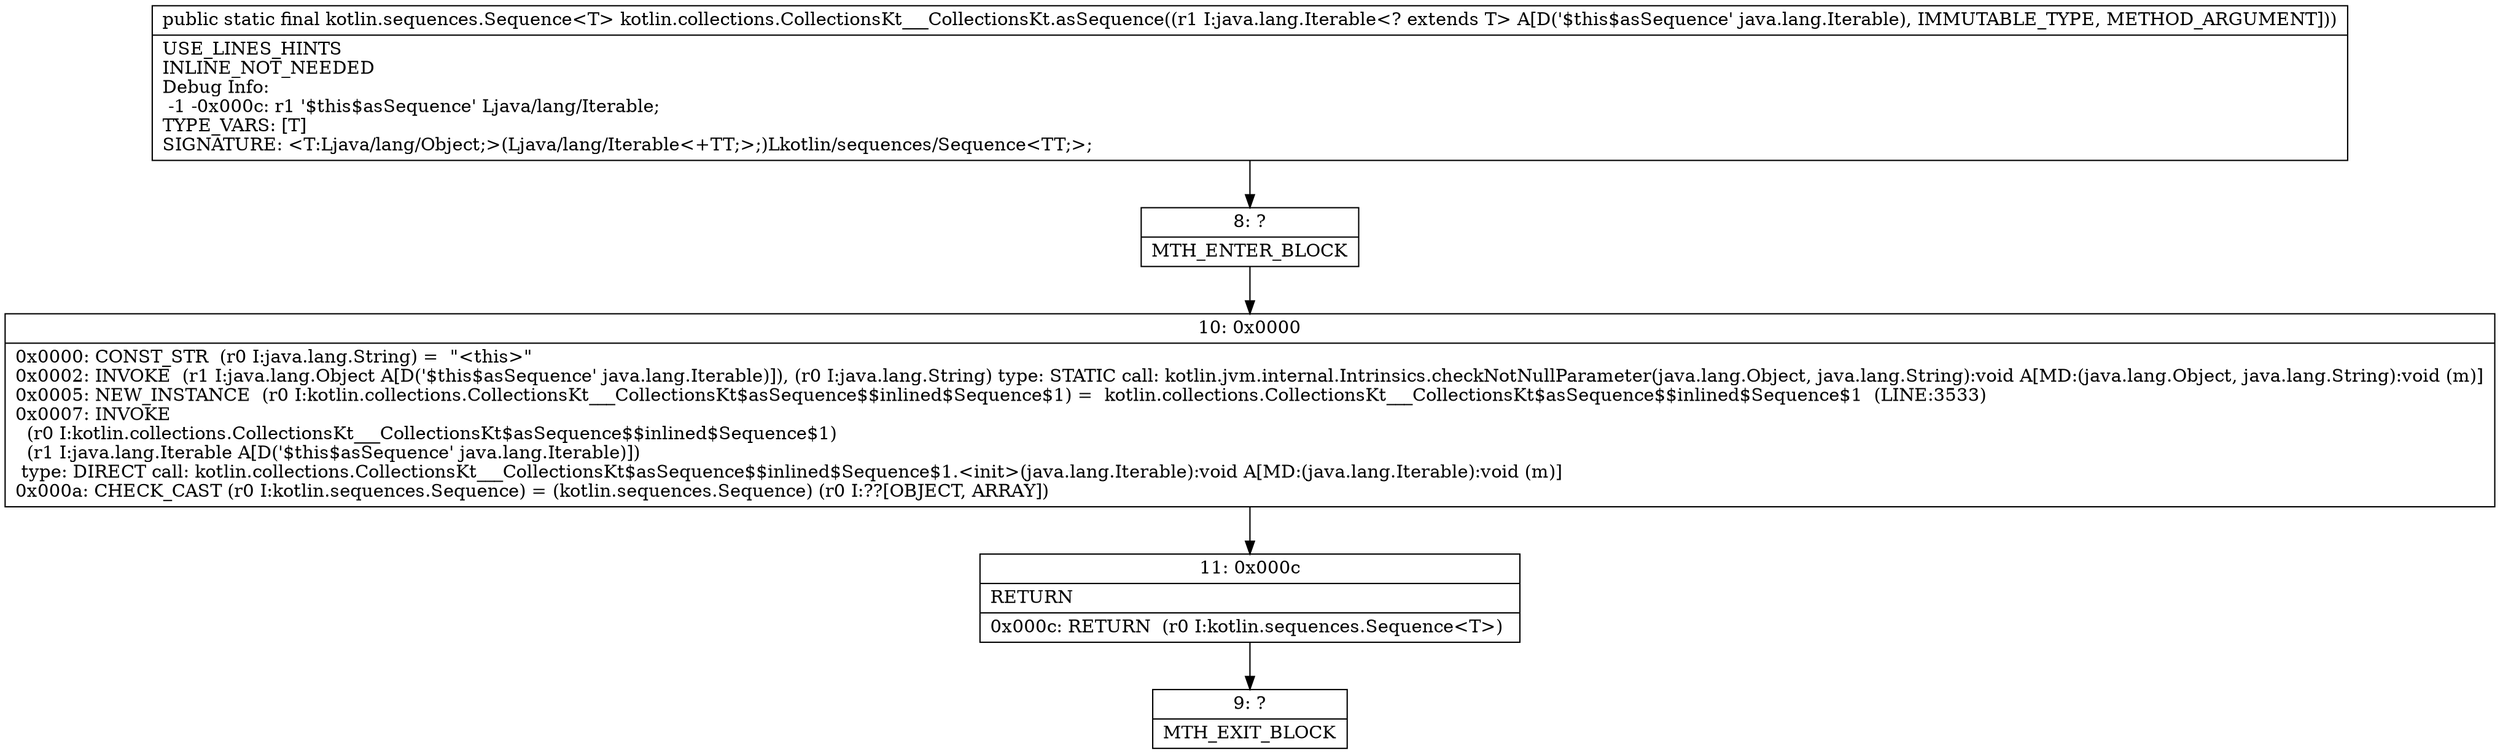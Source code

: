 digraph "CFG forkotlin.collections.CollectionsKt___CollectionsKt.asSequence(Ljava\/lang\/Iterable;)Lkotlin\/sequences\/Sequence;" {
Node_8 [shape=record,label="{8\:\ ?|MTH_ENTER_BLOCK\l}"];
Node_10 [shape=record,label="{10\:\ 0x0000|0x0000: CONST_STR  (r0 I:java.lang.String) =  \"\<this\>\" \l0x0002: INVOKE  (r1 I:java.lang.Object A[D('$this$asSequence' java.lang.Iterable)]), (r0 I:java.lang.String) type: STATIC call: kotlin.jvm.internal.Intrinsics.checkNotNullParameter(java.lang.Object, java.lang.String):void A[MD:(java.lang.Object, java.lang.String):void (m)]\l0x0005: NEW_INSTANCE  (r0 I:kotlin.collections.CollectionsKt___CollectionsKt$asSequence$$inlined$Sequence$1) =  kotlin.collections.CollectionsKt___CollectionsKt$asSequence$$inlined$Sequence$1  (LINE:3533)\l0x0007: INVOKE  \l  (r0 I:kotlin.collections.CollectionsKt___CollectionsKt$asSequence$$inlined$Sequence$1)\l  (r1 I:java.lang.Iterable A[D('$this$asSequence' java.lang.Iterable)])\l type: DIRECT call: kotlin.collections.CollectionsKt___CollectionsKt$asSequence$$inlined$Sequence$1.\<init\>(java.lang.Iterable):void A[MD:(java.lang.Iterable):void (m)]\l0x000a: CHECK_CAST (r0 I:kotlin.sequences.Sequence) = (kotlin.sequences.Sequence) (r0 I:??[OBJECT, ARRAY]) \l}"];
Node_11 [shape=record,label="{11\:\ 0x000c|RETURN\l|0x000c: RETURN  (r0 I:kotlin.sequences.Sequence\<T\>) \l}"];
Node_9 [shape=record,label="{9\:\ ?|MTH_EXIT_BLOCK\l}"];
MethodNode[shape=record,label="{public static final kotlin.sequences.Sequence\<T\> kotlin.collections.CollectionsKt___CollectionsKt.asSequence((r1 I:java.lang.Iterable\<? extends T\> A[D('$this$asSequence' java.lang.Iterable), IMMUTABLE_TYPE, METHOD_ARGUMENT]))  | USE_LINES_HINTS\lINLINE_NOT_NEEDED\lDebug Info:\l  \-1 \-0x000c: r1 '$this$asSequence' Ljava\/lang\/Iterable;\lTYPE_VARS: [T]\lSIGNATURE: \<T:Ljava\/lang\/Object;\>(Ljava\/lang\/Iterable\<+TT;\>;)Lkotlin\/sequences\/Sequence\<TT;\>;\l}"];
MethodNode -> Node_8;Node_8 -> Node_10;
Node_10 -> Node_11;
Node_11 -> Node_9;
}

